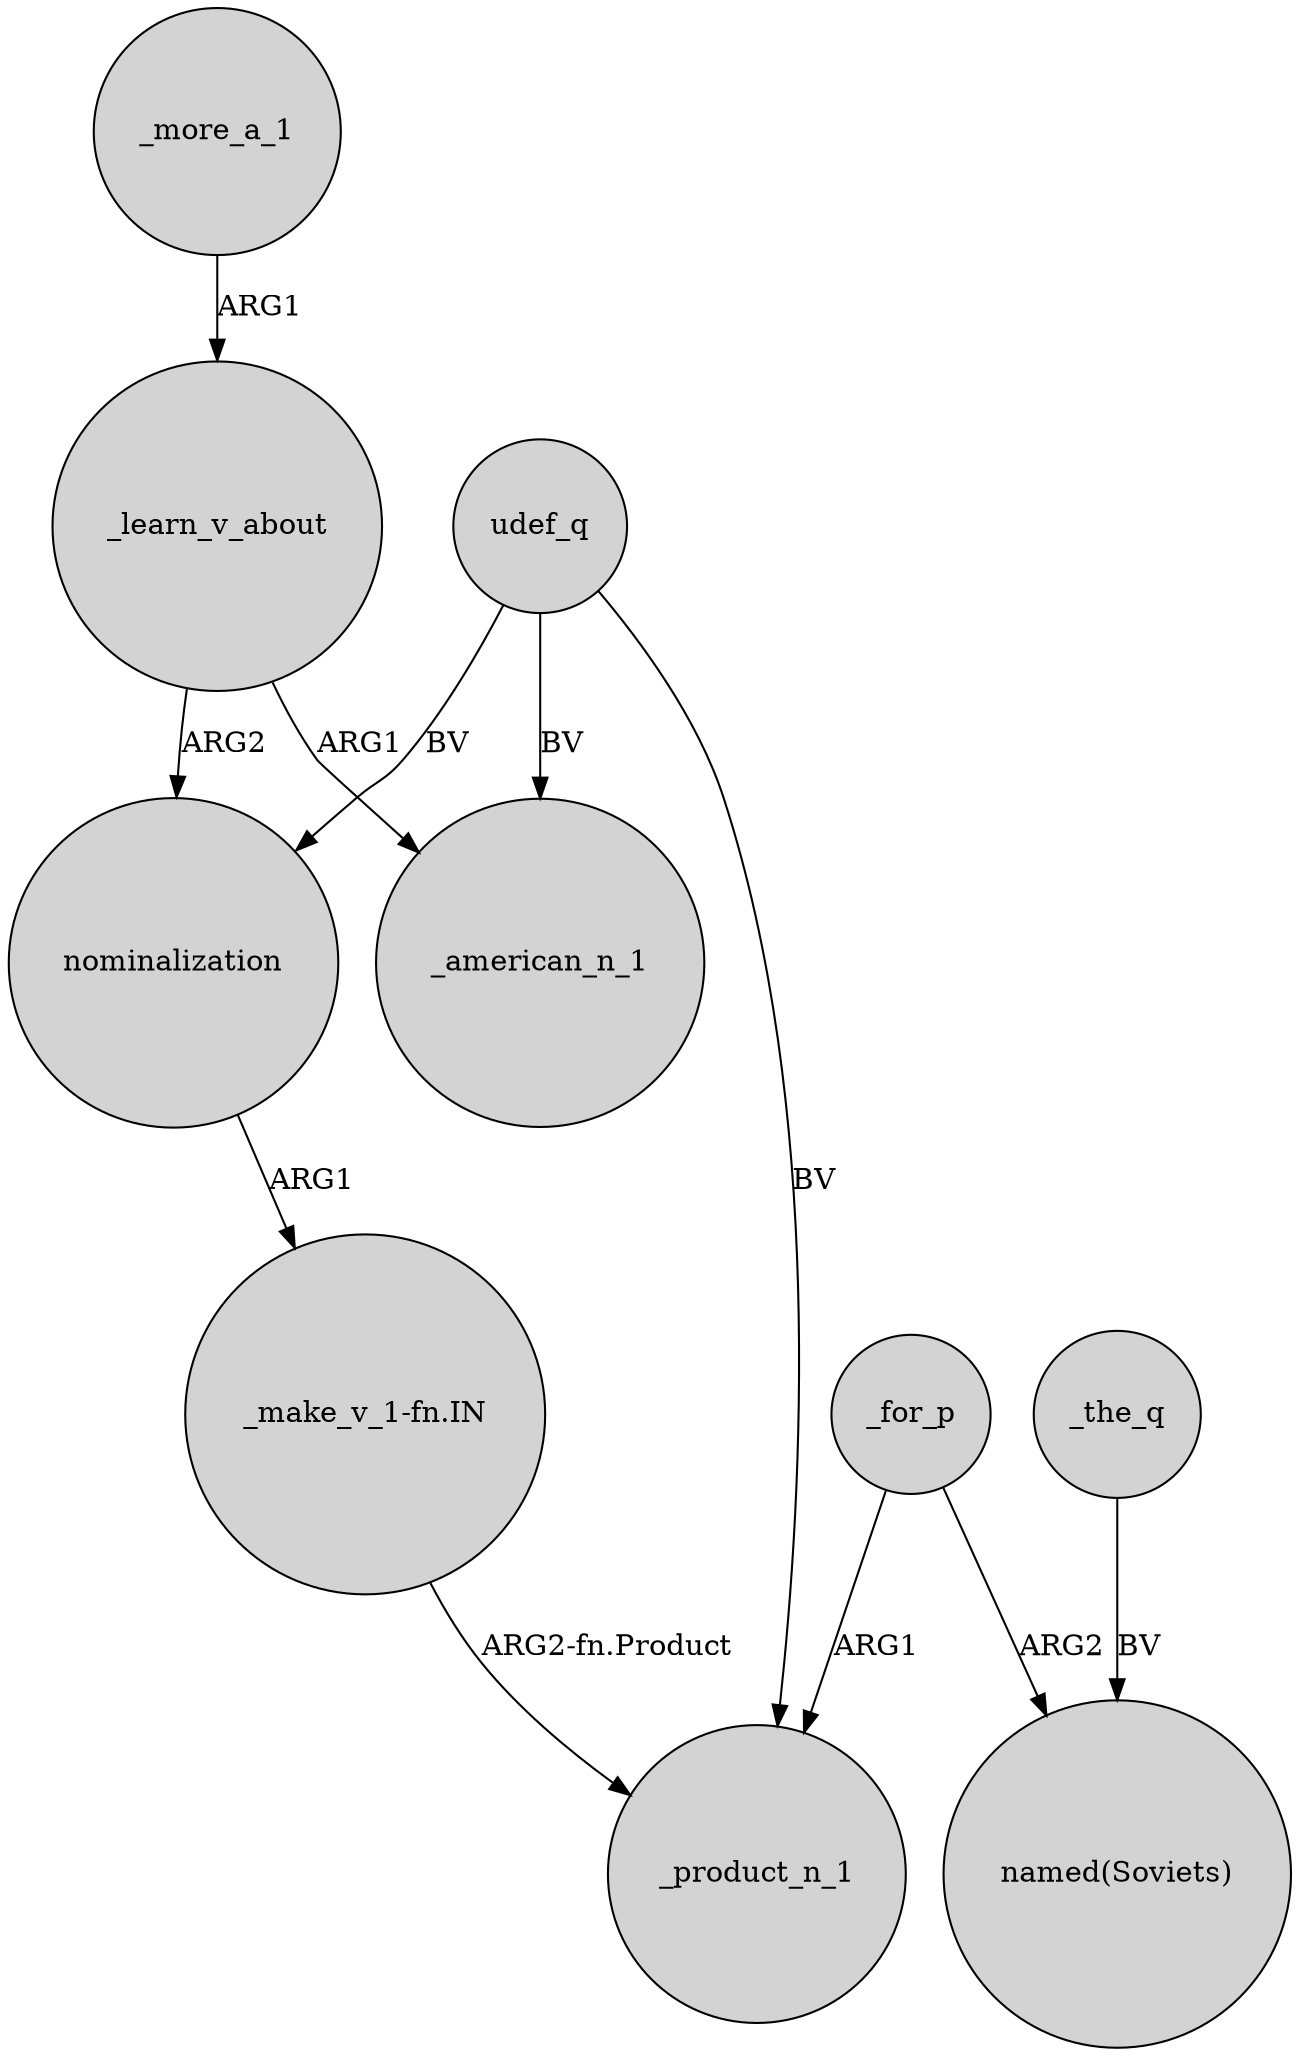 digraph {
	node [shape=circle style=filled]
	_more_a_1 -> _learn_v_about [label=ARG1]
	udef_q -> _american_n_1 [label=BV]
	_learn_v_about -> nominalization [label=ARG2]
	udef_q -> _product_n_1 [label=BV]
	"_make_v_1-fn.IN" -> _product_n_1 [label="ARG2-fn.Product"]
	_for_p -> _product_n_1 [label=ARG1]
	_for_p -> "named(Soviets)" [label=ARG2]
	nominalization -> "_make_v_1-fn.IN" [label=ARG1]
	udef_q -> nominalization [label=BV]
	_learn_v_about -> _american_n_1 [label=ARG1]
	_the_q -> "named(Soviets)" [label=BV]
}
